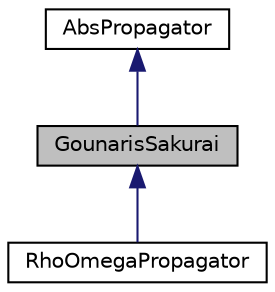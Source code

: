 digraph "GounarisSakurai"
{
  edge [fontname="Helvetica",fontsize="10",labelfontname="Helvetica",labelfontsize="10"];
  node [fontname="Helvetica",fontsize="10",shape=record];
  Node1 [label="GounarisSakurai",height=0.2,width=0.4,color="black", fillcolor="grey75", style="filled", fontcolor="black"];
  Node2 -> Node1 [dir="back",color="midnightblue",fontsize="10",style="solid",fontname="Helvetica"];
  Node2 [label="AbsPropagator",height=0.2,width=0.4,color="black", fillcolor="white", style="filled",URL="$class_abs_propagator.html"];
  Node1 -> Node3 [dir="back",color="midnightblue",fontsize="10",style="solid",fontname="Helvetica"];
  Node3 [label="RhoOmegaPropagator",height=0.2,width=0.4,color="black", fillcolor="white", style="filled",URL="$class_rho_omega_propagator.html"];
}
